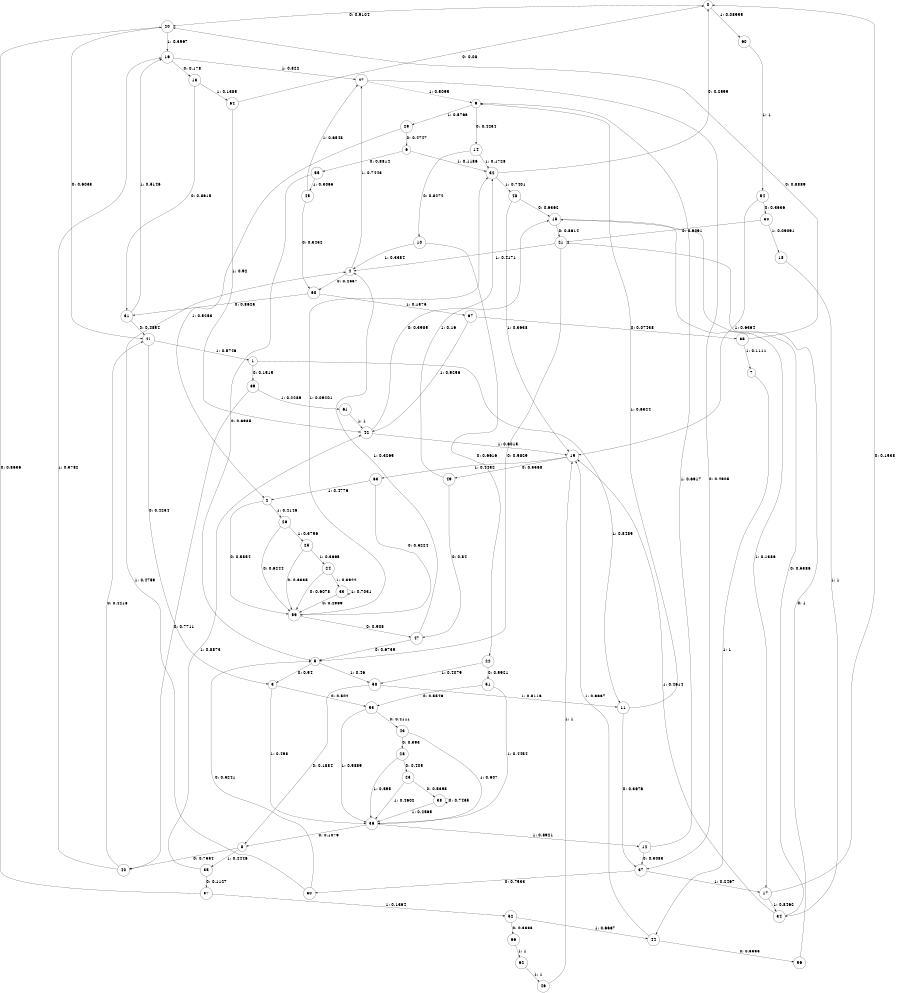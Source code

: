 digraph "ch9faceL9" {
size = "6,8.5";
ratio = "fill";
node [shape = circle];
node [fontsize = 24];
edge [fontsize = 24];
0 -> 20 [label = "0: 0.9104   "];
0 -> 60 [label = "1: 0.08955  "];
1 -> 39 [label = "0: 0.1515   "];
1 -> 11 [label = "1: 0.8485   "];
2 -> 59 [label = "0: 0.5854   "];
2 -> 26 [label = "1: 0.4146   "];
3 -> 53 [label = "0: 0.502    "];
3 -> 36 [label = "1: 0.498    "];
4 -> 68 [label = "0: 0.2557   "];
4 -> 27 [label = "1: 0.7443   "];
5 -> 3 [label = "0: 0.54     "];
5 -> 58 [label = "1: 0.46     "];
6 -> 55 [label = "0: 0.8814   "];
6 -> 32 [label = "1: 0.1186   "];
7 -> 44 [label = "1: 1        "];
8 -> 40 [label = "0: 0.7554   "];
8 -> 35 [label = "1: 0.2446   "];
9 -> 14 [label = "0: 0.4234   "];
9 -> 29 [label = "1: 0.5766   "];
10 -> 22 [label = "0: 0.6616   "];
10 -> 4 [label = "1: 0.3384   "];
11 -> 37 [label = "0: 0.3676   "];
11 -> 9 [label = "1: 0.6324   "];
12 -> 37 [label = "0: 0.3083   "];
12 -> 9 [label = "1: 0.6917   "];
13 -> 31 [label = "0: 0.8615   "];
13 -> 64 [label = "1: 0.1385   "];
14 -> 10 [label = "0: 0.8272   "];
14 -> 32 [label = "1: 0.1728   "];
15 -> 21 [label = "0: 0.8614   "];
15 -> 17 [label = "1: 0.1386   "];
16 -> 13 [label = "0: 0.178    "];
16 -> 27 [label = "1: 0.822    "];
17 -> 0 [label = "0: 0.1538   "];
17 -> 34 [label = "1: 0.8462   "];
18 -> 34 [label = "1: 1        "];
19 -> 49 [label = "0: 0.5568   "];
19 -> 63 [label = "1: 0.4432   "];
20 -> 41 [label = "0: 0.6033   "];
20 -> 16 [label = "1: 0.3967   "];
21 -> 5 [label = "0: 0.5829   "];
21 -> 4 [label = "1: 0.4171   "];
22 -> 51 [label = "0: 0.5921   "];
22 -> 58 [label = "1: 0.4079   "];
23 -> 38 [label = "0: 0.5398   "];
23 -> 36 [label = "1: 0.4602   "];
24 -> 59 [label = "0: 0.6078   "];
24 -> 33 [label = "1: 0.3922   "];
25 -> 59 [label = "0: 0.6335   "];
25 -> 24 [label = "1: 0.3665   "];
26 -> 59 [label = "0: 0.6244   "];
26 -> 25 [label = "1: 0.3756   "];
27 -> 37 [label = "0: 0.4905   "];
27 -> 9 [label = "1: 0.5095   "];
28 -> 23 [label = "0: 0.405    "];
28 -> 36 [label = "1: 0.595    "];
29 -> 6 [label = "0: 0.4747   "];
29 -> 2 [label = "1: 0.5253   "];
30 -> 5 [label = "0: 0.5241   "];
30 -> 4 [label = "1: 0.4759   "];
31 -> 41 [label = "0: 0.4854   "];
31 -> 16 [label = "1: 0.5146   "];
32 -> 0 [label = "0: 0.2599   "];
32 -> 48 [label = "1: 0.7401   "];
33 -> 59 [label = "0: 0.2969   "];
33 -> 33 [label = "1: 0.7031   "];
34 -> 15 [label = "0: 0.5386   "];
34 -> 19 [label = "1: 0.4614   "];
35 -> 57 [label = "0: 0.1127   "];
35 -> 42 [label = "1: 0.8873   "];
36 -> 8 [label = "0: 0.1079   "];
36 -> 12 [label = "1: 0.8921   "];
37 -> 30 [label = "0: 0.7533   "];
37 -> 17 [label = "1: 0.2467   "];
38 -> 38 [label = "0: 0.7435   "];
38 -> 36 [label = "1: 0.2565   "];
39 -> 40 [label = "0: 0.7711   "];
39 -> 61 [label = "1: 0.2289   "];
40 -> 41 [label = "0: 0.4218   "];
40 -> 16 [label = "1: 0.5782   "];
41 -> 3 [label = "0: 0.4254   "];
41 -> 1 [label = "1: 0.5746   "];
42 -> 15 [label = "0: 0.3985   "];
42 -> 19 [label = "1: 0.6015   "];
43 -> 28 [label = "0: 0.393    "];
43 -> 36 [label = "1: 0.607    "];
44 -> 56 [label = "0: 0.3333   "];
44 -> 19 [label = "1: 0.6667   "];
45 -> 68 [label = "0: 0.3452   "];
45 -> 27 [label = "1: 0.6548   "];
46 -> 19 [label = "1: 1        "];
47 -> 5 [label = "0: 0.6735   "];
47 -> 4 [label = "1: 0.3265   "];
48 -> 15 [label = "0: 0.6362   "];
48 -> 19 [label = "1: 0.3638   "];
49 -> 47 [label = "0: 0.84     "];
49 -> 32 [label = "1: 0.16     "];
50 -> 21 [label = "0: 0.9091   "];
50 -> 18 [label = "1: 0.09091  "];
51 -> 53 [label = "0: 0.5546   "];
51 -> 36 [label = "1: 0.4454   "];
52 -> 66 [label = "0: 0.3333   "];
52 -> 44 [label = "1: 0.6667   "];
53 -> 43 [label = "0: 0.4111   "];
53 -> 36 [label = "1: 0.5889   "];
54 -> 50 [label = "0: 0.3636   "];
54 -> 19 [label = "1: 0.6364   "];
55 -> 5 [label = "0: 0.6935   "];
55 -> 45 [label = "1: 0.3065   "];
56 -> 21 [label = "0: 1        "];
57 -> 20 [label = "0: 0.8636   "];
57 -> 52 [label = "1: 0.1364   "];
58 -> 8 [label = "0: 0.1884   "];
58 -> 11 [label = "1: 0.8116   "];
59 -> 47 [label = "0: 0.908    "];
59 -> 32 [label = "1: 0.09201  "];
60 -> 54 [label = "1: 1        "];
61 -> 42 [label = "1: 1        "];
62 -> 46 [label = "1: 1        "];
63 -> 59 [label = "0: 0.5224   "];
63 -> 2 [label = "1: 0.4776   "];
64 -> 0 [label = "0: 0.08     "];
64 -> 42 [label = "1: 0.92     "];
65 -> 20 [label = "0: 0.8889   "];
65 -> 7 [label = "1: 0.1111   "];
66 -> 62 [label = "1: 1        "];
67 -> 65 [label = "0: 0.07438  "];
67 -> 42 [label = "1: 0.9256   "];
68 -> 31 [label = "0: 0.8625   "];
68 -> 67 [label = "1: 0.1375   "];
}